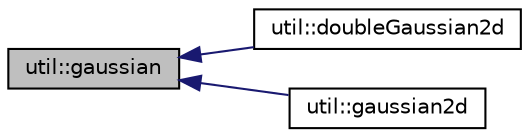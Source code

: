 digraph "util::gaussian"
{
  edge [fontname="Helvetica",fontsize="10",labelfontname="Helvetica",labelfontsize="10"];
  node [fontname="Helvetica",fontsize="10",shape=record];
  rankdir="LR";
  Node225 [label="util::gaussian",height=0.2,width=0.4,color="black", fillcolor="grey75", style="filled", fontcolor="black"];
  Node225 -> Node226 [dir="back",color="midnightblue",fontsize="10",style="solid",fontname="Helvetica"];
  Node226 [label="util::doubleGaussian2d",height=0.2,width=0.4,color="black", fillcolor="white", style="filled",URL="$namespaceutil.html#a58e32fb4508d62369fbccfcc89c425ef",tooltip="Compute sum of two gaussian function in 2-d. "];
  Node225 -> Node227 [dir="back",color="midnightblue",fontsize="10",style="solid",fontname="Helvetica"];
  Node227 [label="util::gaussian2d",height=0.2,width=0.4,color="black", fillcolor="white", style="filled",URL="$namespaceutil.html#a88b51abc3e98d9abcee326e275c4bd22",tooltip="Compute gaussian function in 2-d. "];
}
